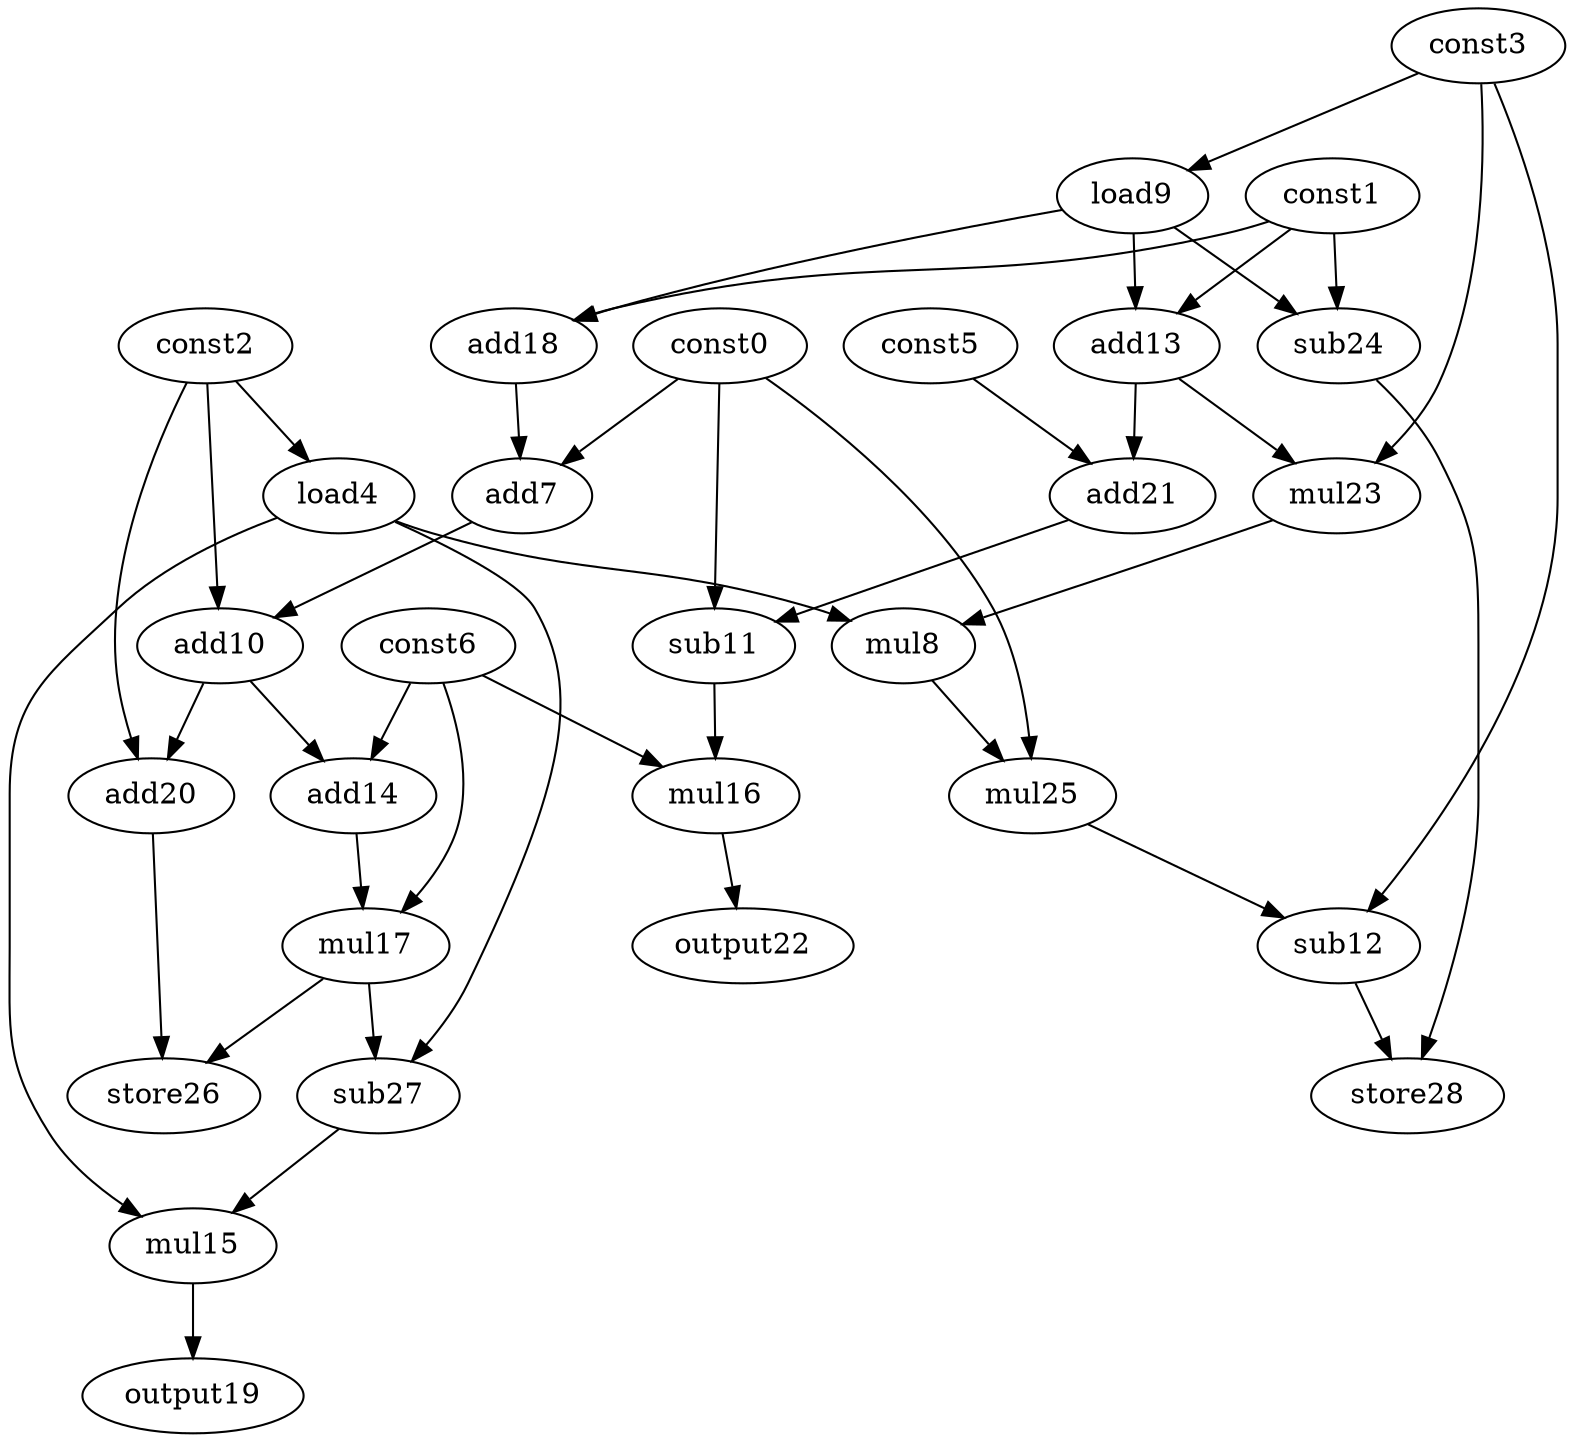 digraph G { 
const0[opcode=const]; 
const1[opcode=const]; 
const2[opcode=const]; 
const3[opcode=const]; 
load4[opcode=load]; 
const5[opcode=const]; 
const6[opcode=const]; 
add7[opcode=add]; 
mul8[opcode=mul]; 
load9[opcode=load]; 
add10[opcode=add]; 
sub11[opcode=sub]; 
sub12[opcode=sub]; 
add13[opcode=add]; 
add14[opcode=add]; 
mul15[opcode=mul]; 
mul16[opcode=mul]; 
mul17[opcode=mul]; 
add18[opcode=add]; 
output19[opcode=output]; 
add20[opcode=add]; 
add21[opcode=add]; 
output22[opcode=output]; 
mul23[opcode=mul]; 
sub24[opcode=sub]; 
mul25[opcode=mul]; 
store26[opcode=store]; 
sub27[opcode=sub]; 
store28[opcode=store]; 
const2->load4[operand=0];
const3->load9[operand=0];
const1->add13[operand=0];
load9->add13[operand=1];
const1->add18[operand=0];
load9->add18[operand=1];
load9->sub24[operand=0];
const1->sub24[operand=1];
const0->add7[operand=0];
add18->add7[operand=1];
const5->add21[operand=0];
add13->add21[operand=1];
const3->mul23[operand=0];
add13->mul23[operand=1];
load4->mul8[operand=0];
mul23->mul8[operand=1];
const2->add10[operand=0];
add7->add10[operand=1];
const0->sub11[operand=0];
add21->sub11[operand=1];
add10->add14[operand=0];
const6->add14[operand=1];
sub11->mul16[operand=0];
const6->mul16[operand=1];
const2->add20[operand=0];
add10->add20[operand=1];
mul8->mul25[operand=0];
const0->mul25[operand=1];
mul25->sub12[operand=0];
const3->sub12[operand=1];
add14->mul17[operand=0];
const6->mul17[operand=1];
mul16->output22[operand=0];
mul17->store26[operand=0];
add20->store26[operand=1];
mul17->sub27[operand=0];
load4->sub27[operand=1];
sub24->store28[operand=0];
sub12->store28[operand=1];
sub27->mul15[operand=0];
load4->mul15[operand=1];
mul15->output19[operand=0];
}
